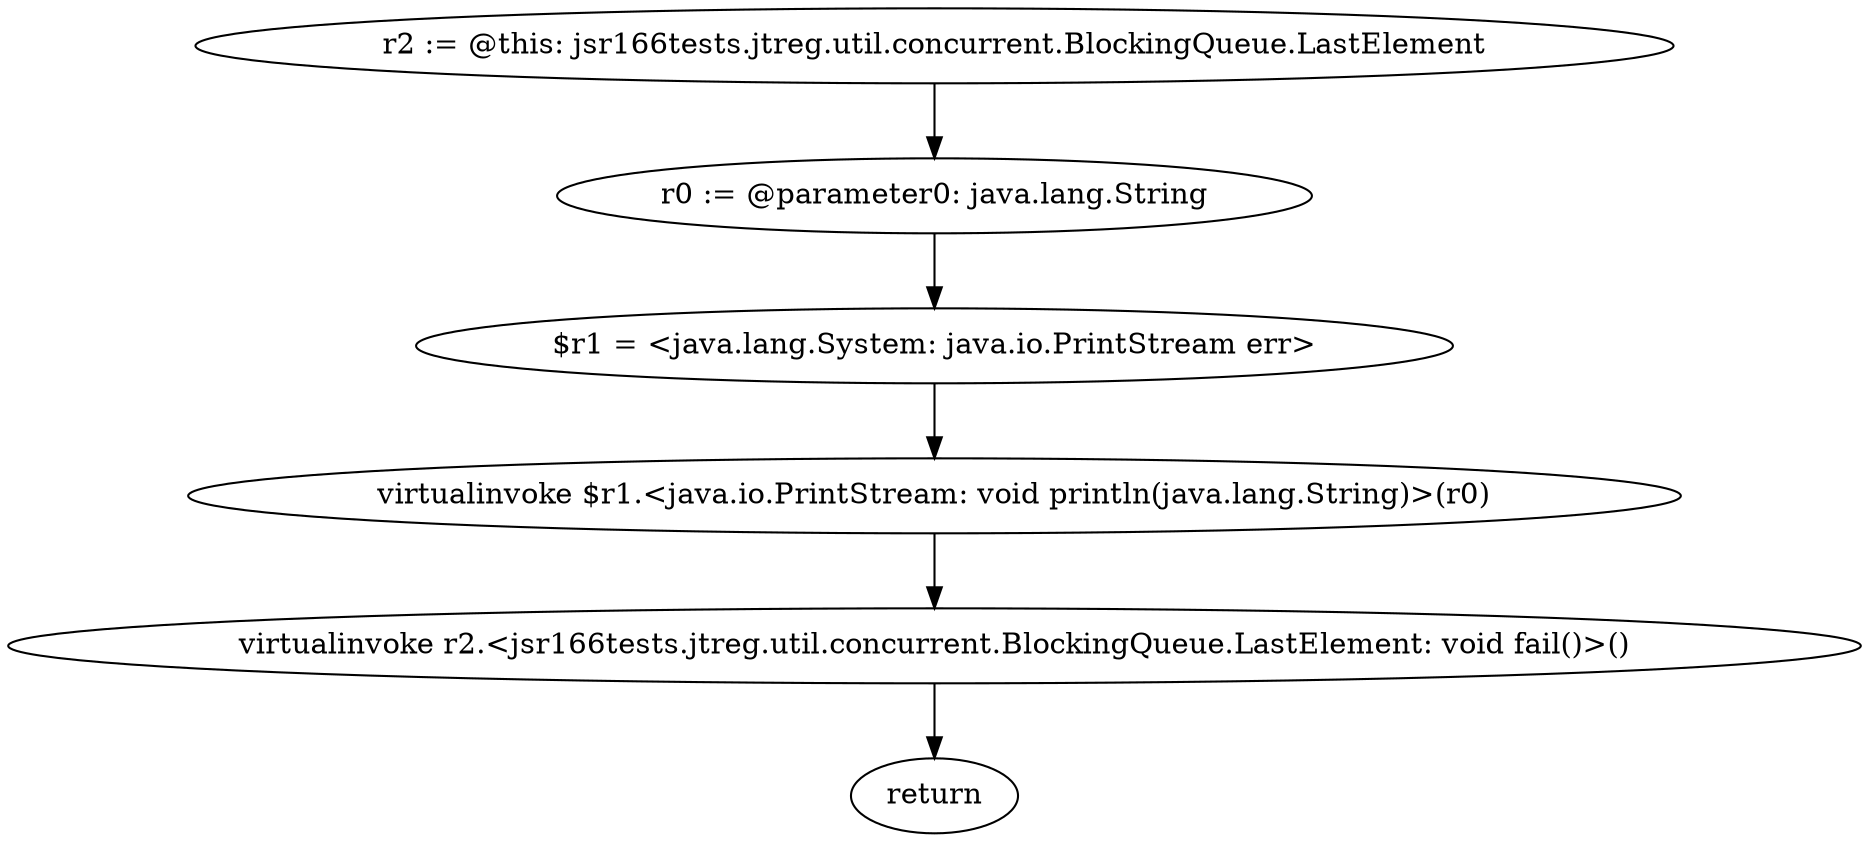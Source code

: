 digraph "unitGraph" {
    "r2 := @this: jsr166tests.jtreg.util.concurrent.BlockingQueue.LastElement"
    "r0 := @parameter0: java.lang.String"
    "$r1 = <java.lang.System: java.io.PrintStream err>"
    "virtualinvoke $r1.<java.io.PrintStream: void println(java.lang.String)>(r0)"
    "virtualinvoke r2.<jsr166tests.jtreg.util.concurrent.BlockingQueue.LastElement: void fail()>()"
    "return"
    "r2 := @this: jsr166tests.jtreg.util.concurrent.BlockingQueue.LastElement"->"r0 := @parameter0: java.lang.String";
    "r0 := @parameter0: java.lang.String"->"$r1 = <java.lang.System: java.io.PrintStream err>";
    "$r1 = <java.lang.System: java.io.PrintStream err>"->"virtualinvoke $r1.<java.io.PrintStream: void println(java.lang.String)>(r0)";
    "virtualinvoke $r1.<java.io.PrintStream: void println(java.lang.String)>(r0)"->"virtualinvoke r2.<jsr166tests.jtreg.util.concurrent.BlockingQueue.LastElement: void fail()>()";
    "virtualinvoke r2.<jsr166tests.jtreg.util.concurrent.BlockingQueue.LastElement: void fail()>()"->"return";
}
